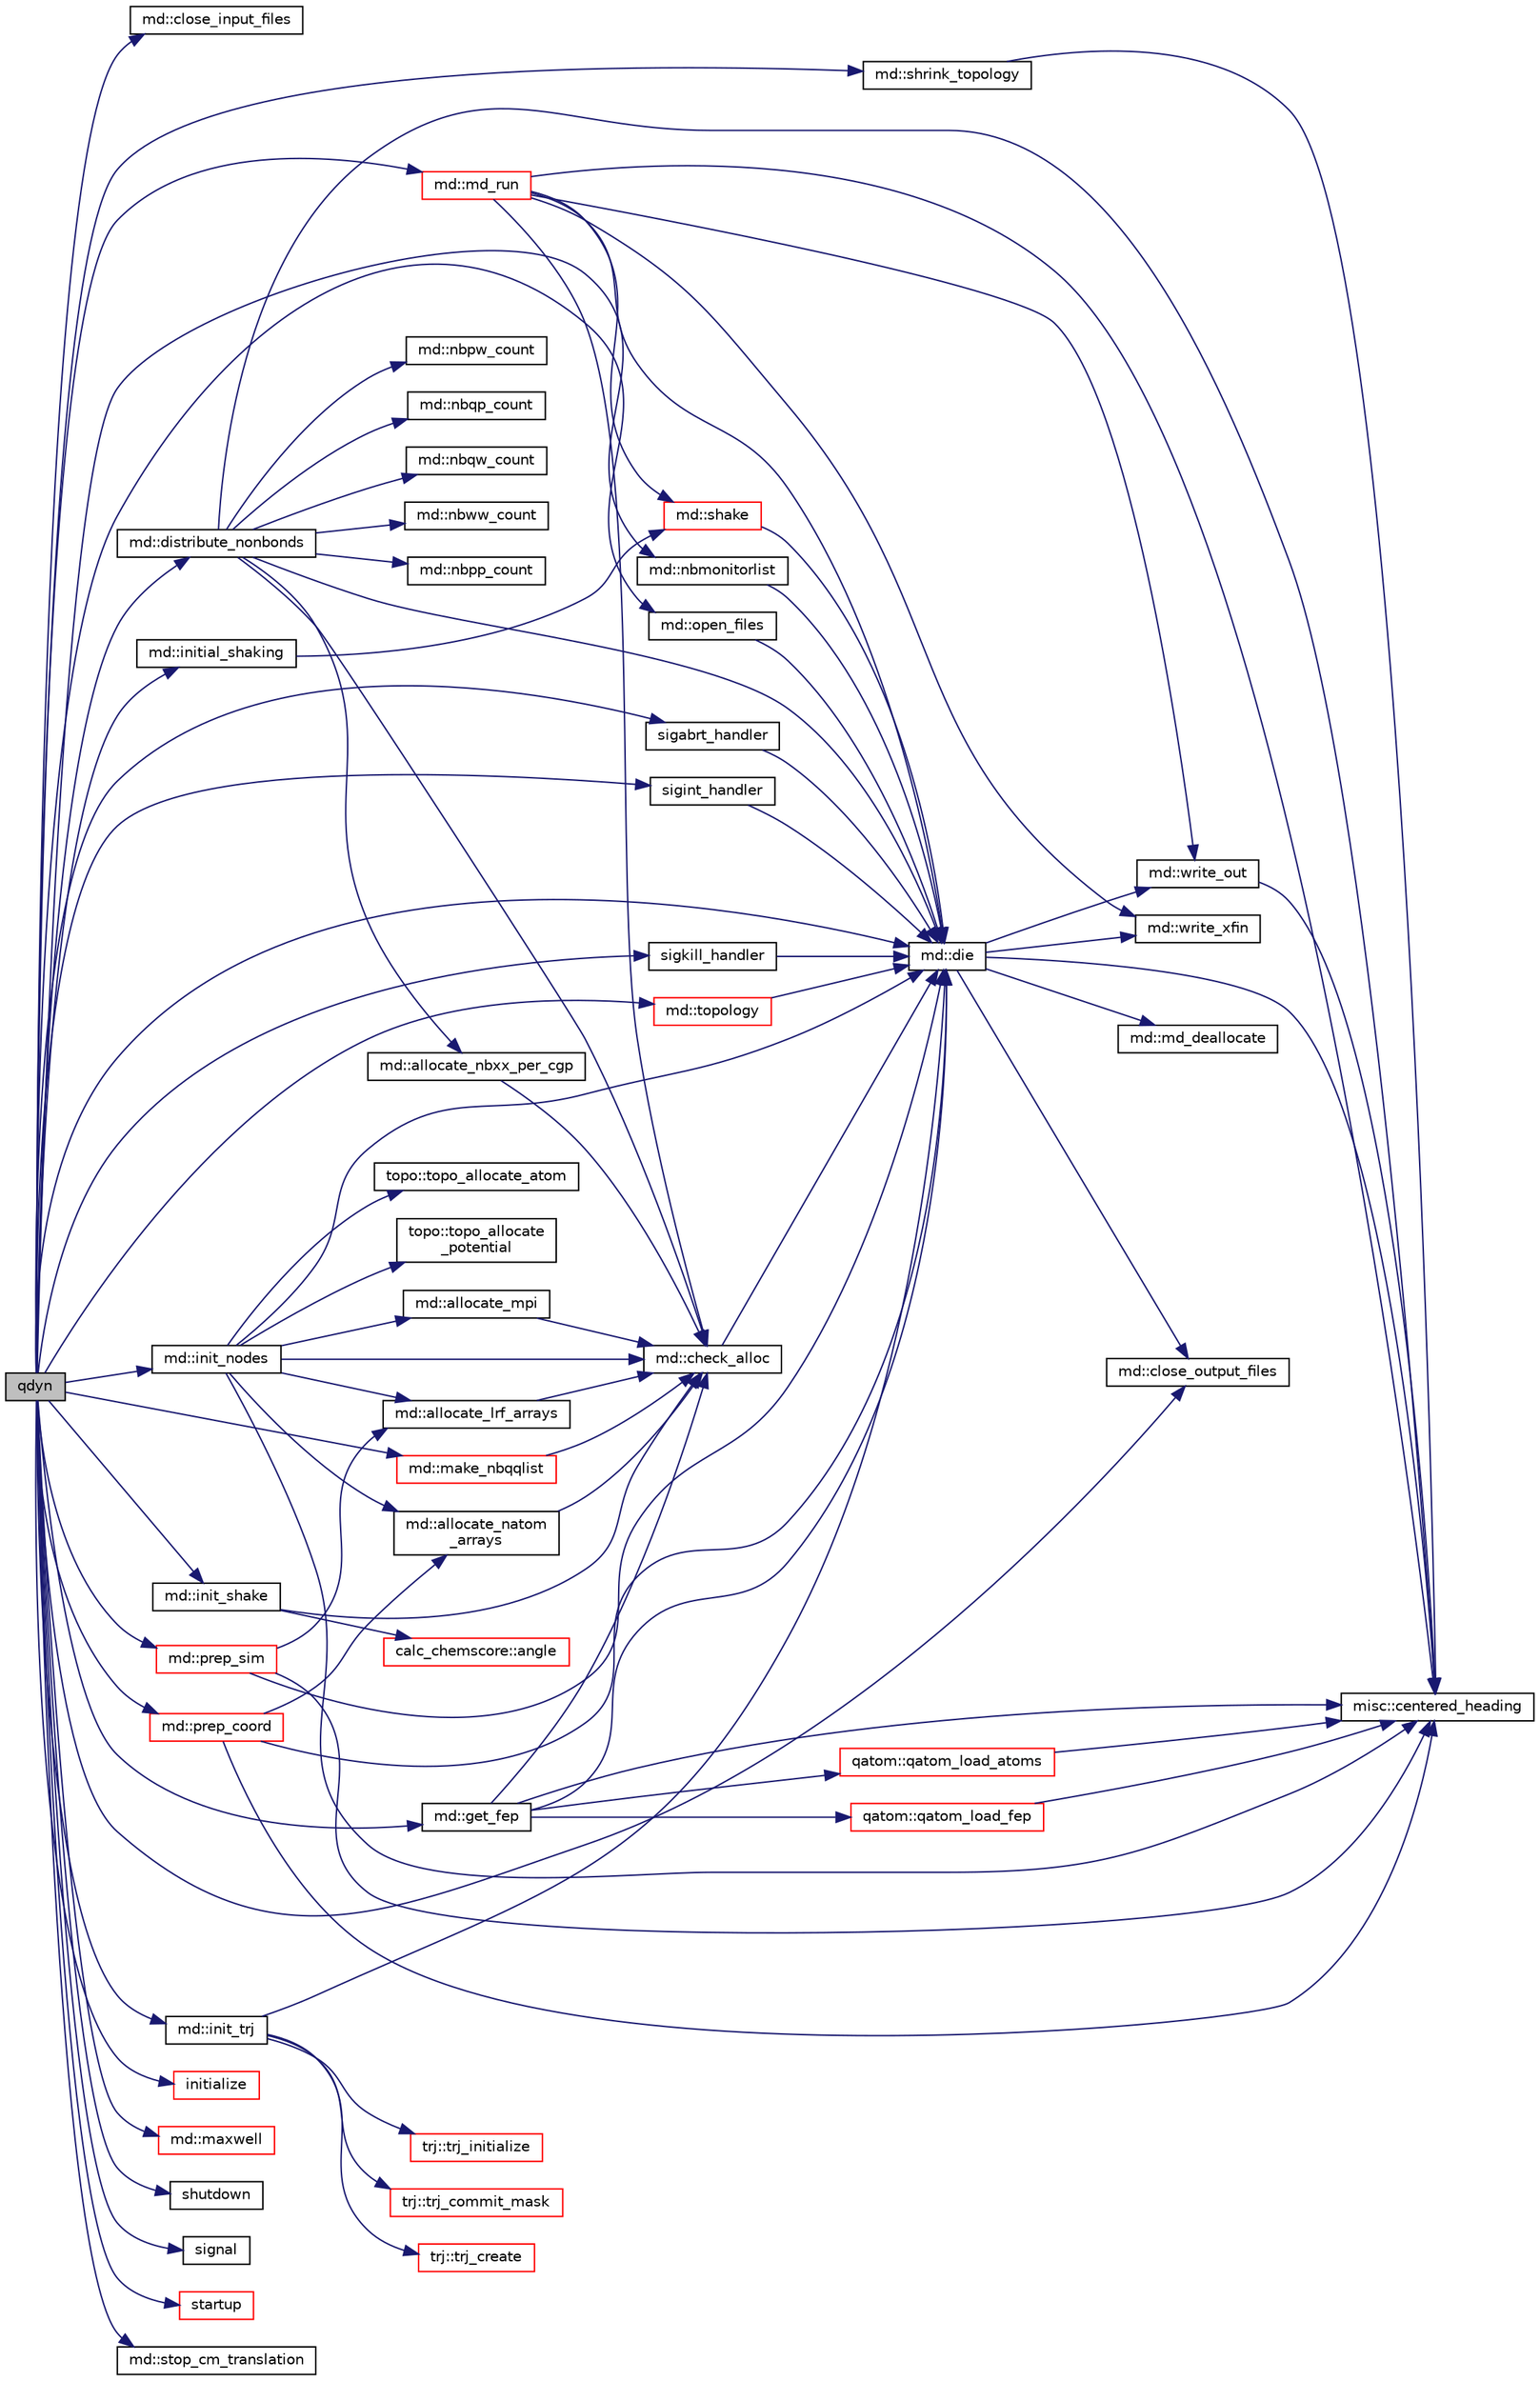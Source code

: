 digraph "qdyn"
{
  edge [fontname="Helvetica",fontsize="10",labelfontname="Helvetica",labelfontsize="10"];
  node [fontname="Helvetica",fontsize="10",shape=record];
  rankdir="LR";
  Node1 [label="qdyn",height=0.2,width=0.4,color="black", fillcolor="grey75", style="filled" fontcolor="black"];
  Node1 -> Node2 [color="midnightblue",fontsize="10",style="solid",fontname="Helvetica"];
  Node2 [label="md::close_input_files",height=0.2,width=0.4,color="black", fillcolor="white", style="filled",URL="$classmd.html#a2d6b73138e5aa837cfe9822855503487"];
  Node1 -> Node3 [color="midnightblue",fontsize="10",style="solid",fontname="Helvetica"];
  Node3 [label="md::close_output_files",height=0.2,width=0.4,color="black", fillcolor="white", style="filled",URL="$classmd.html#a5bd74b9ed60f4d0515416e77a9dcb825"];
  Node1 -> Node4 [color="midnightblue",fontsize="10",style="solid",fontname="Helvetica"];
  Node4 [label="md::die",height=0.2,width=0.4,color="black", fillcolor="white", style="filled",URL="$classmd.html#ac21e43139b5e5cd74ab6649672288d66"];
  Node4 -> Node5 [color="midnightblue",fontsize="10",style="solid",fontname="Helvetica"];
  Node5 [label="misc::centered_heading",height=0.2,width=0.4,color="black", fillcolor="white", style="filled",URL="$classmisc.html#ac616bbb70212f3216e099c51f3c217f9"];
  Node4 -> Node6 [color="midnightblue",fontsize="10",style="solid",fontname="Helvetica"];
  Node6 [label="md::write_out",height=0.2,width=0.4,color="black", fillcolor="white", style="filled",URL="$classmd.html#a7ae57adec77c83a4e3684cfbf301d605"];
  Node6 -> Node5 [color="midnightblue",fontsize="10",style="solid",fontname="Helvetica"];
  Node4 -> Node7 [color="midnightblue",fontsize="10",style="solid",fontname="Helvetica"];
  Node7 [label="md::write_xfin",height=0.2,width=0.4,color="black", fillcolor="white", style="filled",URL="$classmd.html#ad8ada800049df7345cd0a0e596644cc5"];
  Node4 -> Node3 [color="midnightblue",fontsize="10",style="solid",fontname="Helvetica"];
  Node4 -> Node8 [color="midnightblue",fontsize="10",style="solid",fontname="Helvetica"];
  Node8 [label="md::md_deallocate",height=0.2,width=0.4,color="black", fillcolor="white", style="filled",URL="$classmd.html#a8a97b1726d386da7fddf5ea29296b0e9"];
  Node1 -> Node9 [color="midnightblue",fontsize="10",style="solid",fontname="Helvetica"];
  Node9 [label="md::distribute_nonbonds",height=0.2,width=0.4,color="black", fillcolor="white", style="filled",URL="$classmd.html#a71b05091cbb717fac0643ab4d39dfd6c"];
  Node9 -> Node5 [color="midnightblue",fontsize="10",style="solid",fontname="Helvetica"];
  Node9 -> Node10 [color="midnightblue",fontsize="10",style="solid",fontname="Helvetica"];
  Node10 [label="md::check_alloc",height=0.2,width=0.4,color="black", fillcolor="white", style="filled",URL="$classmd.html#aa2bff9009b880be7904efe2a7c07f646"];
  Node10 -> Node4 [color="midnightblue",fontsize="10",style="solid",fontname="Helvetica"];
  Node9 -> Node11 [color="midnightblue",fontsize="10",style="solid",fontname="Helvetica"];
  Node11 [label="md::allocate_nbxx_per_cgp",height=0.2,width=0.4,color="black", fillcolor="white", style="filled",URL="$classmd.html#a2b1b7aece324f88ae6f15ec47969f1a2"];
  Node11 -> Node10 [color="midnightblue",fontsize="10",style="solid",fontname="Helvetica"];
  Node9 -> Node12 [color="midnightblue",fontsize="10",style="solid",fontname="Helvetica"];
  Node12 [label="md::nbpp_count",height=0.2,width=0.4,color="black", fillcolor="white", style="filled",URL="$classmd.html#a866f21048aa5353f43c96963ec78eb3d"];
  Node9 -> Node13 [color="midnightblue",fontsize="10",style="solid",fontname="Helvetica"];
  Node13 [label="md::nbpw_count",height=0.2,width=0.4,color="black", fillcolor="white", style="filled",URL="$classmd.html#a923274387568268f10dc8c5f1fa09210"];
  Node9 -> Node14 [color="midnightblue",fontsize="10",style="solid",fontname="Helvetica"];
  Node14 [label="md::nbqp_count",height=0.2,width=0.4,color="black", fillcolor="white", style="filled",URL="$classmd.html#a6166c2d50958dc6c23672ef29758864b"];
  Node9 -> Node15 [color="midnightblue",fontsize="10",style="solid",fontname="Helvetica"];
  Node15 [label="md::nbqw_count",height=0.2,width=0.4,color="black", fillcolor="white", style="filled",URL="$classmd.html#ad86c0d54152d8813e3c4ea4c6dda6af2"];
  Node9 -> Node16 [color="midnightblue",fontsize="10",style="solid",fontname="Helvetica"];
  Node16 [label="md::nbww_count",height=0.2,width=0.4,color="black", fillcolor="white", style="filled",URL="$classmd.html#a7c9a27e7734e6f871ce6576b2e49e156"];
  Node9 -> Node4 [color="midnightblue",fontsize="10",style="solid",fontname="Helvetica"];
  Node1 -> Node17 [color="midnightblue",fontsize="10",style="solid",fontname="Helvetica"];
  Node17 [label="md::get_fep",height=0.2,width=0.4,color="black", fillcolor="white", style="filled",URL="$classmd.html#a07ecde439edb4c485493261c2f3b3b7b"];
  Node17 -> Node18 [color="midnightblue",fontsize="10",style="solid",fontname="Helvetica"];
  Node18 [label="qatom::qatom_load_atoms",height=0.2,width=0.4,color="red", fillcolor="white", style="filled",URL="$classqatom.html#a00e760eda3603bb0bd51f6f84a4e5c9b"];
  Node18 -> Node5 [color="midnightblue",fontsize="10",style="solid",fontname="Helvetica"];
  Node17 -> Node4 [color="midnightblue",fontsize="10",style="solid",fontname="Helvetica"];
  Node17 -> Node10 [color="midnightblue",fontsize="10",style="solid",fontname="Helvetica"];
  Node17 -> Node19 [color="midnightblue",fontsize="10",style="solid",fontname="Helvetica"];
  Node19 [label="qatom::qatom_load_fep",height=0.2,width=0.4,color="red", fillcolor="white", style="filled",URL="$classqatom.html#abbf41d36e873b10c022ff757a1271b0e"];
  Node19 -> Node5 [color="midnightblue",fontsize="10",style="solid",fontname="Helvetica"];
  Node17 -> Node5 [color="midnightblue",fontsize="10",style="solid",fontname="Helvetica"];
  Node1 -> Node20 [color="midnightblue",fontsize="10",style="solid",fontname="Helvetica"];
  Node20 [label="md::init_nodes",height=0.2,width=0.4,color="black", fillcolor="white", style="filled",URL="$classmd.html#ac261f29b5f6b6fbfa764b73a4516ac02"];
  Node20 -> Node5 [color="midnightblue",fontsize="10",style="solid",fontname="Helvetica"];
  Node20 -> Node4 [color="midnightblue",fontsize="10",style="solid",fontname="Helvetica"];
  Node20 -> Node21 [color="midnightblue",fontsize="10",style="solid",fontname="Helvetica"];
  Node21 [label="md::allocate_natom\l_arrays",height=0.2,width=0.4,color="black", fillcolor="white", style="filled",URL="$classmd.html#a789c388d1b4bce615f49be6c076ad5e1"];
  Node21 -> Node10 [color="midnightblue",fontsize="10",style="solid",fontname="Helvetica"];
  Node20 -> Node10 [color="midnightblue",fontsize="10",style="solid",fontname="Helvetica"];
  Node20 -> Node22 [color="midnightblue",fontsize="10",style="solid",fontname="Helvetica"];
  Node22 [label="md::allocate_lrf_arrays",height=0.2,width=0.4,color="black", fillcolor="white", style="filled",URL="$classmd.html#a44425892c37b9eef58b445f76eee0754"];
  Node22 -> Node10 [color="midnightblue",fontsize="10",style="solid",fontname="Helvetica"];
  Node20 -> Node23 [color="midnightblue",fontsize="10",style="solid",fontname="Helvetica"];
  Node23 [label="topo::topo_allocate_atom",height=0.2,width=0.4,color="black", fillcolor="white", style="filled",URL="$classtopo.html#a88a502c82bac0ebb3dbf06b2e7bd0e2b"];
  Node20 -> Node24 [color="midnightblue",fontsize="10",style="solid",fontname="Helvetica"];
  Node24 [label="topo::topo_allocate\l_potential",height=0.2,width=0.4,color="black", fillcolor="white", style="filled",URL="$classtopo.html#a5d8d6ced35f199f8babf3314deb5bd5b"];
  Node20 -> Node25 [color="midnightblue",fontsize="10",style="solid",fontname="Helvetica"];
  Node25 [label="md::allocate_mpi",height=0.2,width=0.4,color="black", fillcolor="white", style="filled",URL="$classmd.html#a1fab8f0bfda2d818ad01853875601a14"];
  Node25 -> Node10 [color="midnightblue",fontsize="10",style="solid",fontname="Helvetica"];
  Node1 -> Node26 [color="midnightblue",fontsize="10",style="solid",fontname="Helvetica"];
  Node26 [label="md::init_shake",height=0.2,width=0.4,color="black", fillcolor="white", style="filled",URL="$classmd.html#af498e436cb9b94fa685a4aecfbadc3e1"];
  Node26 -> Node10 [color="midnightblue",fontsize="10",style="solid",fontname="Helvetica"];
  Node26 -> Node27 [color="midnightblue",fontsize="10",style="solid",fontname="Helvetica"];
  Node27 [label="calc_chemscore::angle",height=0.2,width=0.4,color="red", fillcolor="white", style="filled",URL="$classcalc__chemscore.html#a8af51a917f080c281be0bce50c1e6d76"];
  Node1 -> Node28 [color="midnightblue",fontsize="10",style="solid",fontname="Helvetica"];
  Node28 [label="md::init_trj",height=0.2,width=0.4,color="black", fillcolor="white", style="filled",URL="$classmd.html#ac42ae299354d569a17be9cc805d6a2ec"];
  Node28 -> Node29 [color="midnightblue",fontsize="10",style="solid",fontname="Helvetica"];
  Node29 [label="trj::trj_initialize",height=0.2,width=0.4,color="red", fillcolor="white", style="filled",URL="$classtrj.html#abcf23ced3af3d82b27dbbfdf91f31393"];
  Node28 -> Node30 [color="midnightblue",fontsize="10",style="solid",fontname="Helvetica"];
  Node30 [label="trj::trj_commit_mask",height=0.2,width=0.4,color="red", fillcolor="white", style="filled",URL="$classtrj.html#a669ab3f6f68c9cf432f173c4e804b2f9"];
  Node28 -> Node31 [color="midnightblue",fontsize="10",style="solid",fontname="Helvetica"];
  Node31 [label="trj::trj_create",height=0.2,width=0.4,color="red", fillcolor="white", style="filled",URL="$classtrj.html#a72516f37b9a143c27a8a9e45df27519f"];
  Node28 -> Node4 [color="midnightblue",fontsize="10",style="solid",fontname="Helvetica"];
  Node1 -> Node32 [color="midnightblue",fontsize="10",style="solid",fontname="Helvetica"];
  Node32 [label="md::initial_shaking",height=0.2,width=0.4,color="black", fillcolor="white", style="filled",URL="$classmd.html#ae8be0dd848ca05bfe4f1a70a690acba3"];
  Node32 -> Node33 [color="midnightblue",fontsize="10",style="solid",fontname="Helvetica"];
  Node33 [label="md::shake",height=0.2,width=0.4,color="red", fillcolor="white", style="filled",URL="$classmd.html#a821fbf756760bf6aa0409f866e977f2e"];
  Node33 -> Node4 [color="midnightblue",fontsize="10",style="solid",fontname="Helvetica"];
  Node1 -> Node34 [color="midnightblue",fontsize="10",style="solid",fontname="Helvetica"];
  Node34 [label="initialize",height=0.2,width=0.4,color="red", fillcolor="white", style="filled",URL="$qcalc_8f90.html#abfa70c406b1c701bcea2c55234d0642d"];
  Node1 -> Node35 [color="midnightblue",fontsize="10",style="solid",fontname="Helvetica"];
  Node35 [label="md::make_nbqqlist",height=0.2,width=0.4,color="red", fillcolor="white", style="filled",URL="$classmd.html#a236a0824bcdbad217f25a45e51a2f14f"];
  Node35 -> Node10 [color="midnightblue",fontsize="10",style="solid",fontname="Helvetica"];
  Node1 -> Node36 [color="midnightblue",fontsize="10",style="solid",fontname="Helvetica"];
  Node36 [label="md::maxwell",height=0.2,width=0.4,color="red", fillcolor="white", style="filled",URL="$classmd.html#a91f8196b3801e0ea7c8c1fd77916cb40"];
  Node1 -> Node37 [color="midnightblue",fontsize="10",style="solid",fontname="Helvetica"];
  Node37 [label="md::md_run",height=0.2,width=0.4,color="red", fillcolor="white", style="filled",URL="$classmd.html#a171682c3783373090d6525d6b435211e"];
  Node37 -> Node10 [color="midnightblue",fontsize="10",style="solid",fontname="Helvetica"];
  Node37 -> Node5 [color="midnightblue",fontsize="10",style="solid",fontname="Helvetica"];
  Node37 -> Node4 [color="midnightblue",fontsize="10",style="solid",fontname="Helvetica"];
  Node37 -> Node33 [color="midnightblue",fontsize="10",style="solid",fontname="Helvetica"];
  Node37 -> Node6 [color="midnightblue",fontsize="10",style="solid",fontname="Helvetica"];
  Node37 -> Node7 [color="midnightblue",fontsize="10",style="solid",fontname="Helvetica"];
  Node1 -> Node38 [color="midnightblue",fontsize="10",style="solid",fontname="Helvetica"];
  Node38 [label="md::nbmonitorlist",height=0.2,width=0.4,color="black", fillcolor="white", style="filled",URL="$classmd.html#a0083786dd20025ff97755427213821ca"];
  Node38 -> Node4 [color="midnightblue",fontsize="10",style="solid",fontname="Helvetica"];
  Node1 -> Node39 [color="midnightblue",fontsize="10",style="solid",fontname="Helvetica"];
  Node39 [label="md::open_files",height=0.2,width=0.4,color="black", fillcolor="white", style="filled",URL="$classmd.html#abd4ec16cd201e7392a70d28bfecca076"];
  Node39 -> Node4 [color="midnightblue",fontsize="10",style="solid",fontname="Helvetica"];
  Node1 -> Node40 [color="midnightblue",fontsize="10",style="solid",fontname="Helvetica"];
  Node40 [label="md::prep_coord",height=0.2,width=0.4,color="red", fillcolor="white", style="filled",URL="$classmd.html#a789709b5ab29545a2dd48b3c1a775a94"];
  Node40 -> Node4 [color="midnightblue",fontsize="10",style="solid",fontname="Helvetica"];
  Node40 -> Node21 [color="midnightblue",fontsize="10",style="solid",fontname="Helvetica"];
  Node40 -> Node5 [color="midnightblue",fontsize="10",style="solid",fontname="Helvetica"];
  Node1 -> Node41 [color="midnightblue",fontsize="10",style="solid",fontname="Helvetica"];
  Node41 [label="md::prep_sim",height=0.2,width=0.4,color="red", fillcolor="white", style="filled",URL="$classmd.html#ada4a4dd8f8f60e863387affbdb27198a"];
  Node41 -> Node5 [color="midnightblue",fontsize="10",style="solid",fontname="Helvetica"];
  Node41 -> Node4 [color="midnightblue",fontsize="10",style="solid",fontname="Helvetica"];
  Node41 -> Node22 [color="midnightblue",fontsize="10",style="solid",fontname="Helvetica"];
  Node1 -> Node42 [color="midnightblue",fontsize="10",style="solid",fontname="Helvetica"];
  Node42 [label="md::shrink_topology",height=0.2,width=0.4,color="black", fillcolor="white", style="filled",URL="$classmd.html#ae1f9fa050f33fb24d5b27ad81bd4ab09"];
  Node42 -> Node5 [color="midnightblue",fontsize="10",style="solid",fontname="Helvetica"];
  Node1 -> Node43 [color="midnightblue",fontsize="10",style="solid",fontname="Helvetica"];
  Node43 [label="shutdown",height=0.2,width=0.4,color="black", fillcolor="white", style="filled",URL="$qcalc_8f90.html#ab8b2551c119768488c4ce752918274a6"];
  Node1 -> Node44 [color="midnightblue",fontsize="10",style="solid",fontname="Helvetica"];
  Node44 [label="sigabrt_handler",height=0.2,width=0.4,color="black", fillcolor="white", style="filled",URL="$qdyn_8f90.html#a90f58249a4c3e8c3c4f365ba48263561"];
  Node44 -> Node4 [color="midnightblue",fontsize="10",style="solid",fontname="Helvetica"];
  Node1 -> Node45 [color="midnightblue",fontsize="10",style="solid",fontname="Helvetica"];
  Node45 [label="sigint_handler",height=0.2,width=0.4,color="black", fillcolor="white", style="filled",URL="$qdyn_8f90.html#a54ec692af69e7669f8dbeb0ac6b6e0e2"];
  Node45 -> Node4 [color="midnightblue",fontsize="10",style="solid",fontname="Helvetica"];
  Node1 -> Node46 [color="midnightblue",fontsize="10",style="solid",fontname="Helvetica"];
  Node46 [label="sigkill_handler",height=0.2,width=0.4,color="black", fillcolor="white", style="filled",URL="$qdyn_8f90.html#aa050334f2668c660eba0e1cf32317173"];
  Node46 -> Node4 [color="midnightblue",fontsize="10",style="solid",fontname="Helvetica"];
  Node1 -> Node47 [color="midnightblue",fontsize="10",style="solid",fontname="Helvetica"];
  Node47 [label="signal",height=0.2,width=0.4,color="black", fillcolor="white", style="filled",URL="$qdyn_8f90.html#afe6486a5ffde3cb86b322282487b6a77"];
  Node1 -> Node48 [color="midnightblue",fontsize="10",style="solid",fontname="Helvetica"];
  Node48 [label="startup",height=0.2,width=0.4,color="red", fillcolor="white", style="filled",URL="$qcalc_8f90.html#a1c4c0aa57a695916669518b5bf72e5bb"];
  Node1 -> Node49 [color="midnightblue",fontsize="10",style="solid",fontname="Helvetica"];
  Node49 [label="md::stop_cm_translation",height=0.2,width=0.4,color="black", fillcolor="white", style="filled",URL="$classmd.html#aaa63dd6ba36fb95cddafec5ed479046f"];
  Node1 -> Node50 [color="midnightblue",fontsize="10",style="solid",fontname="Helvetica"];
  Node50 [label="md::topology",height=0.2,width=0.4,color="red", fillcolor="white", style="filled",URL="$classmd.html#a8ca7ff5800e3608fb7aa1aa99b525707"];
  Node50 -> Node4 [color="midnightblue",fontsize="10",style="solid",fontname="Helvetica"];
}
